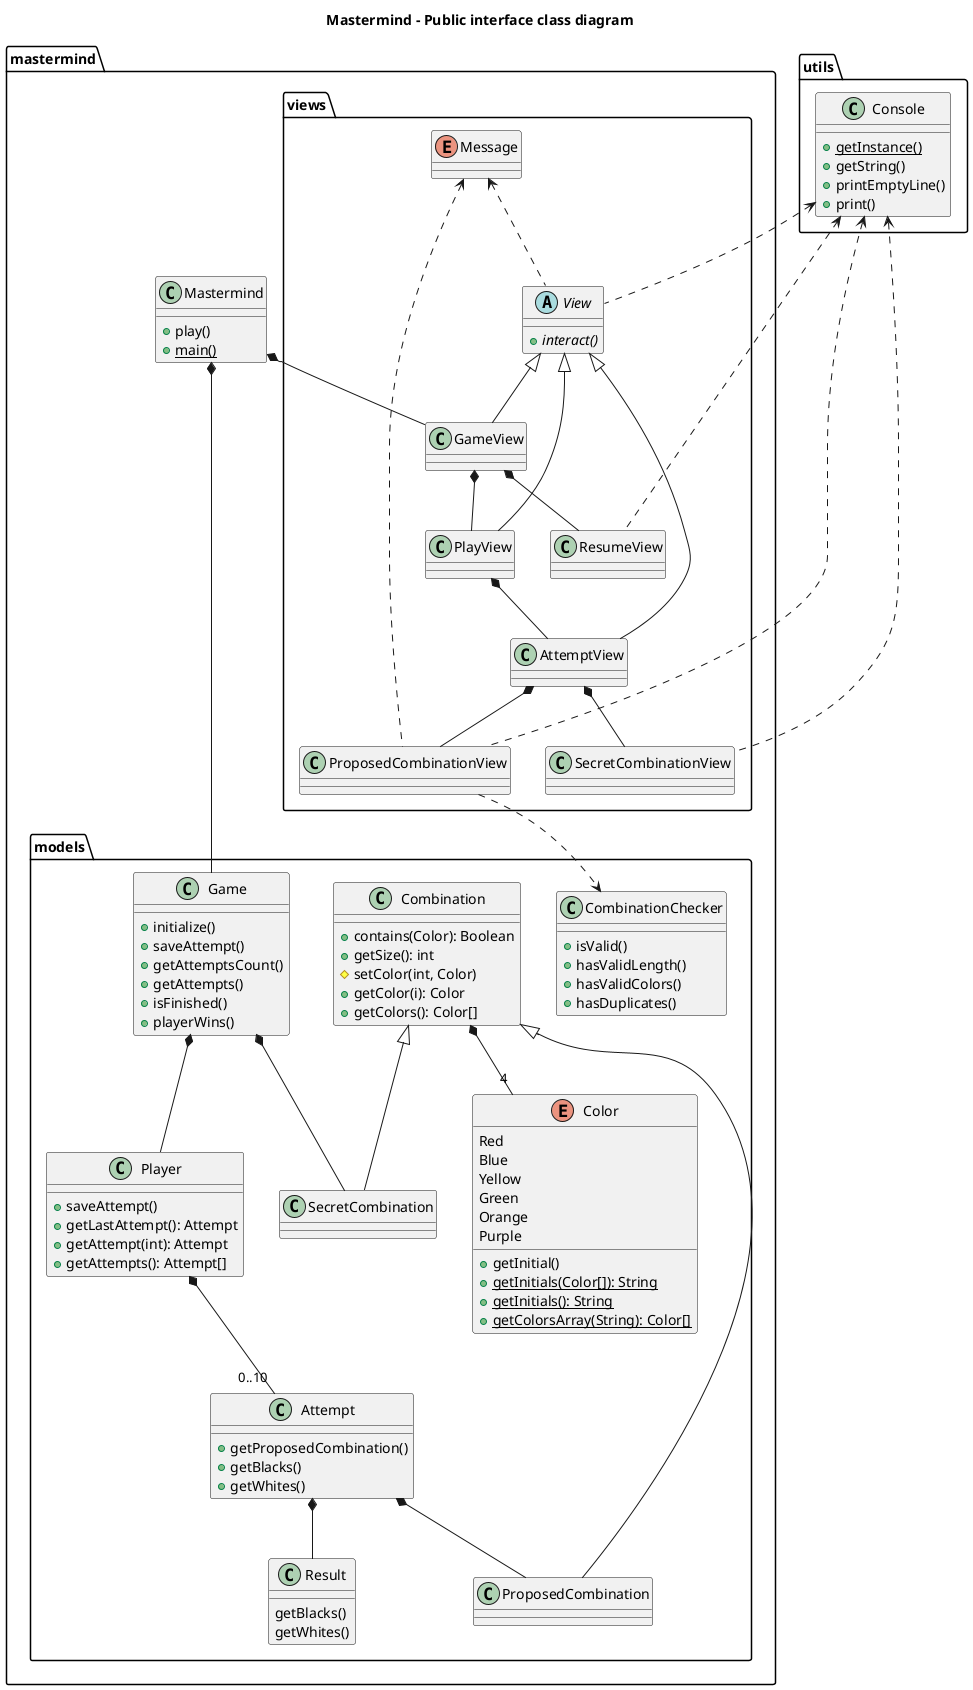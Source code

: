 @startuml

title Mastermind - Public interface class diagram
package mastermind{

    class Mastermind {
        +play()
        +{static} main()
    }
}
    
package mastermind.models {
    Mastermind *-- Game
    
    class Game {
        +initialize()
        +saveAttempt()
        +getAttemptsCount()
        +getAttempts()
        +isFinished()
        +playerWins()
    }
    Game *-- SecretCombination
    Game *-- Player
    
    class Combination{
        +contains(Color): Boolean
        +getSize(): int
        #setColor(int, Color)
        +getColor(i): Color
        +getColors(): Color[]
    }
    Combination *-- "4" Color
    Combination <|-- SecretCombination
    Combination <|-- ProposedCombination
    
    class Attempt {
        +getProposedCombination()
        +getBlacks()
        +getWhites()
    }
    Attempt *-- ProposedCombination
    Attempt *-- Result
    
    class Result {
        getBlacks()
        getWhites()
    }
    
    class Player {
        +saveAttempt()
        +getLastAttempt(): Attempt
        +getAttempt(int): Attempt
        +getAttempts(): Attempt[]
    }
    Player *-- "0..10"Attempt
    
    Enum Color {
        Red
        Blue
        Yellow
        Green
        Orange
        Purple
        +getInitial()
        +{static}getInitials(Color[]): String
        +{static}getInitials(): String
        +{static}getColorsArray(String): Color[]
    }
    
    class CombinationChecker{
        +isValid()
        +hasValidLength()
        +hasValidColors()
        +hasDuplicates()
    }
}

package mastermind.views {
    Mastermind *-- GameView
    
    abstract class View {
        +{abstract}interact()
    }
    View <|-- GameView
    View <|-- PlayView
    View <|-- AttemptView
    
    class GameView{}
    GameView *-- PlayView
    GameView *-- ResumeView
    
    class PlayView{}
    PlayView *-- AttemptView
    
    class AttemptView{}
    AttemptView *-- ProposedCombinationView
    AttemptView *-- SecretCombinationView
    
    class ProposedCombinationView{}
    ProposedCombinationView ..> CombinationChecker
    
    enum Message{}
    Message <.. ProposedCombinationView
    Message <.. View
    
    
}

package utils {
    class Console {
        +{static}getInstance()
        +getString()
        +printEmptyLine()
        +print()
    }
    Console <.. View
    Console <.. ProposedCombinationView
    Console <.. SecretCombinationView
    Console <.. ResumeView
@enduml
